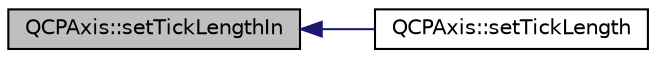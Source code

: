 digraph "QCPAxis::setTickLengthIn"
{
  edge [fontname="Helvetica",fontsize="10",labelfontname="Helvetica",labelfontsize="10"];
  node [fontname="Helvetica",fontsize="10",shape=record];
  rankdir="LR";
  Node798 [label="QCPAxis::setTickLengthIn",height=0.2,width=0.4,color="black", fillcolor="grey75", style="filled", fontcolor="black"];
  Node798 -> Node799 [dir="back",color="midnightblue",fontsize="10",style="solid",fontname="Helvetica"];
  Node799 [label="QCPAxis::setTickLength",height=0.2,width=0.4,color="black", fillcolor="white", style="filled",URL="$d2/deb/class_q_c_p_axis.html#a62ec40bebe3540e9c1479a8fd2be3b0d"];
}
